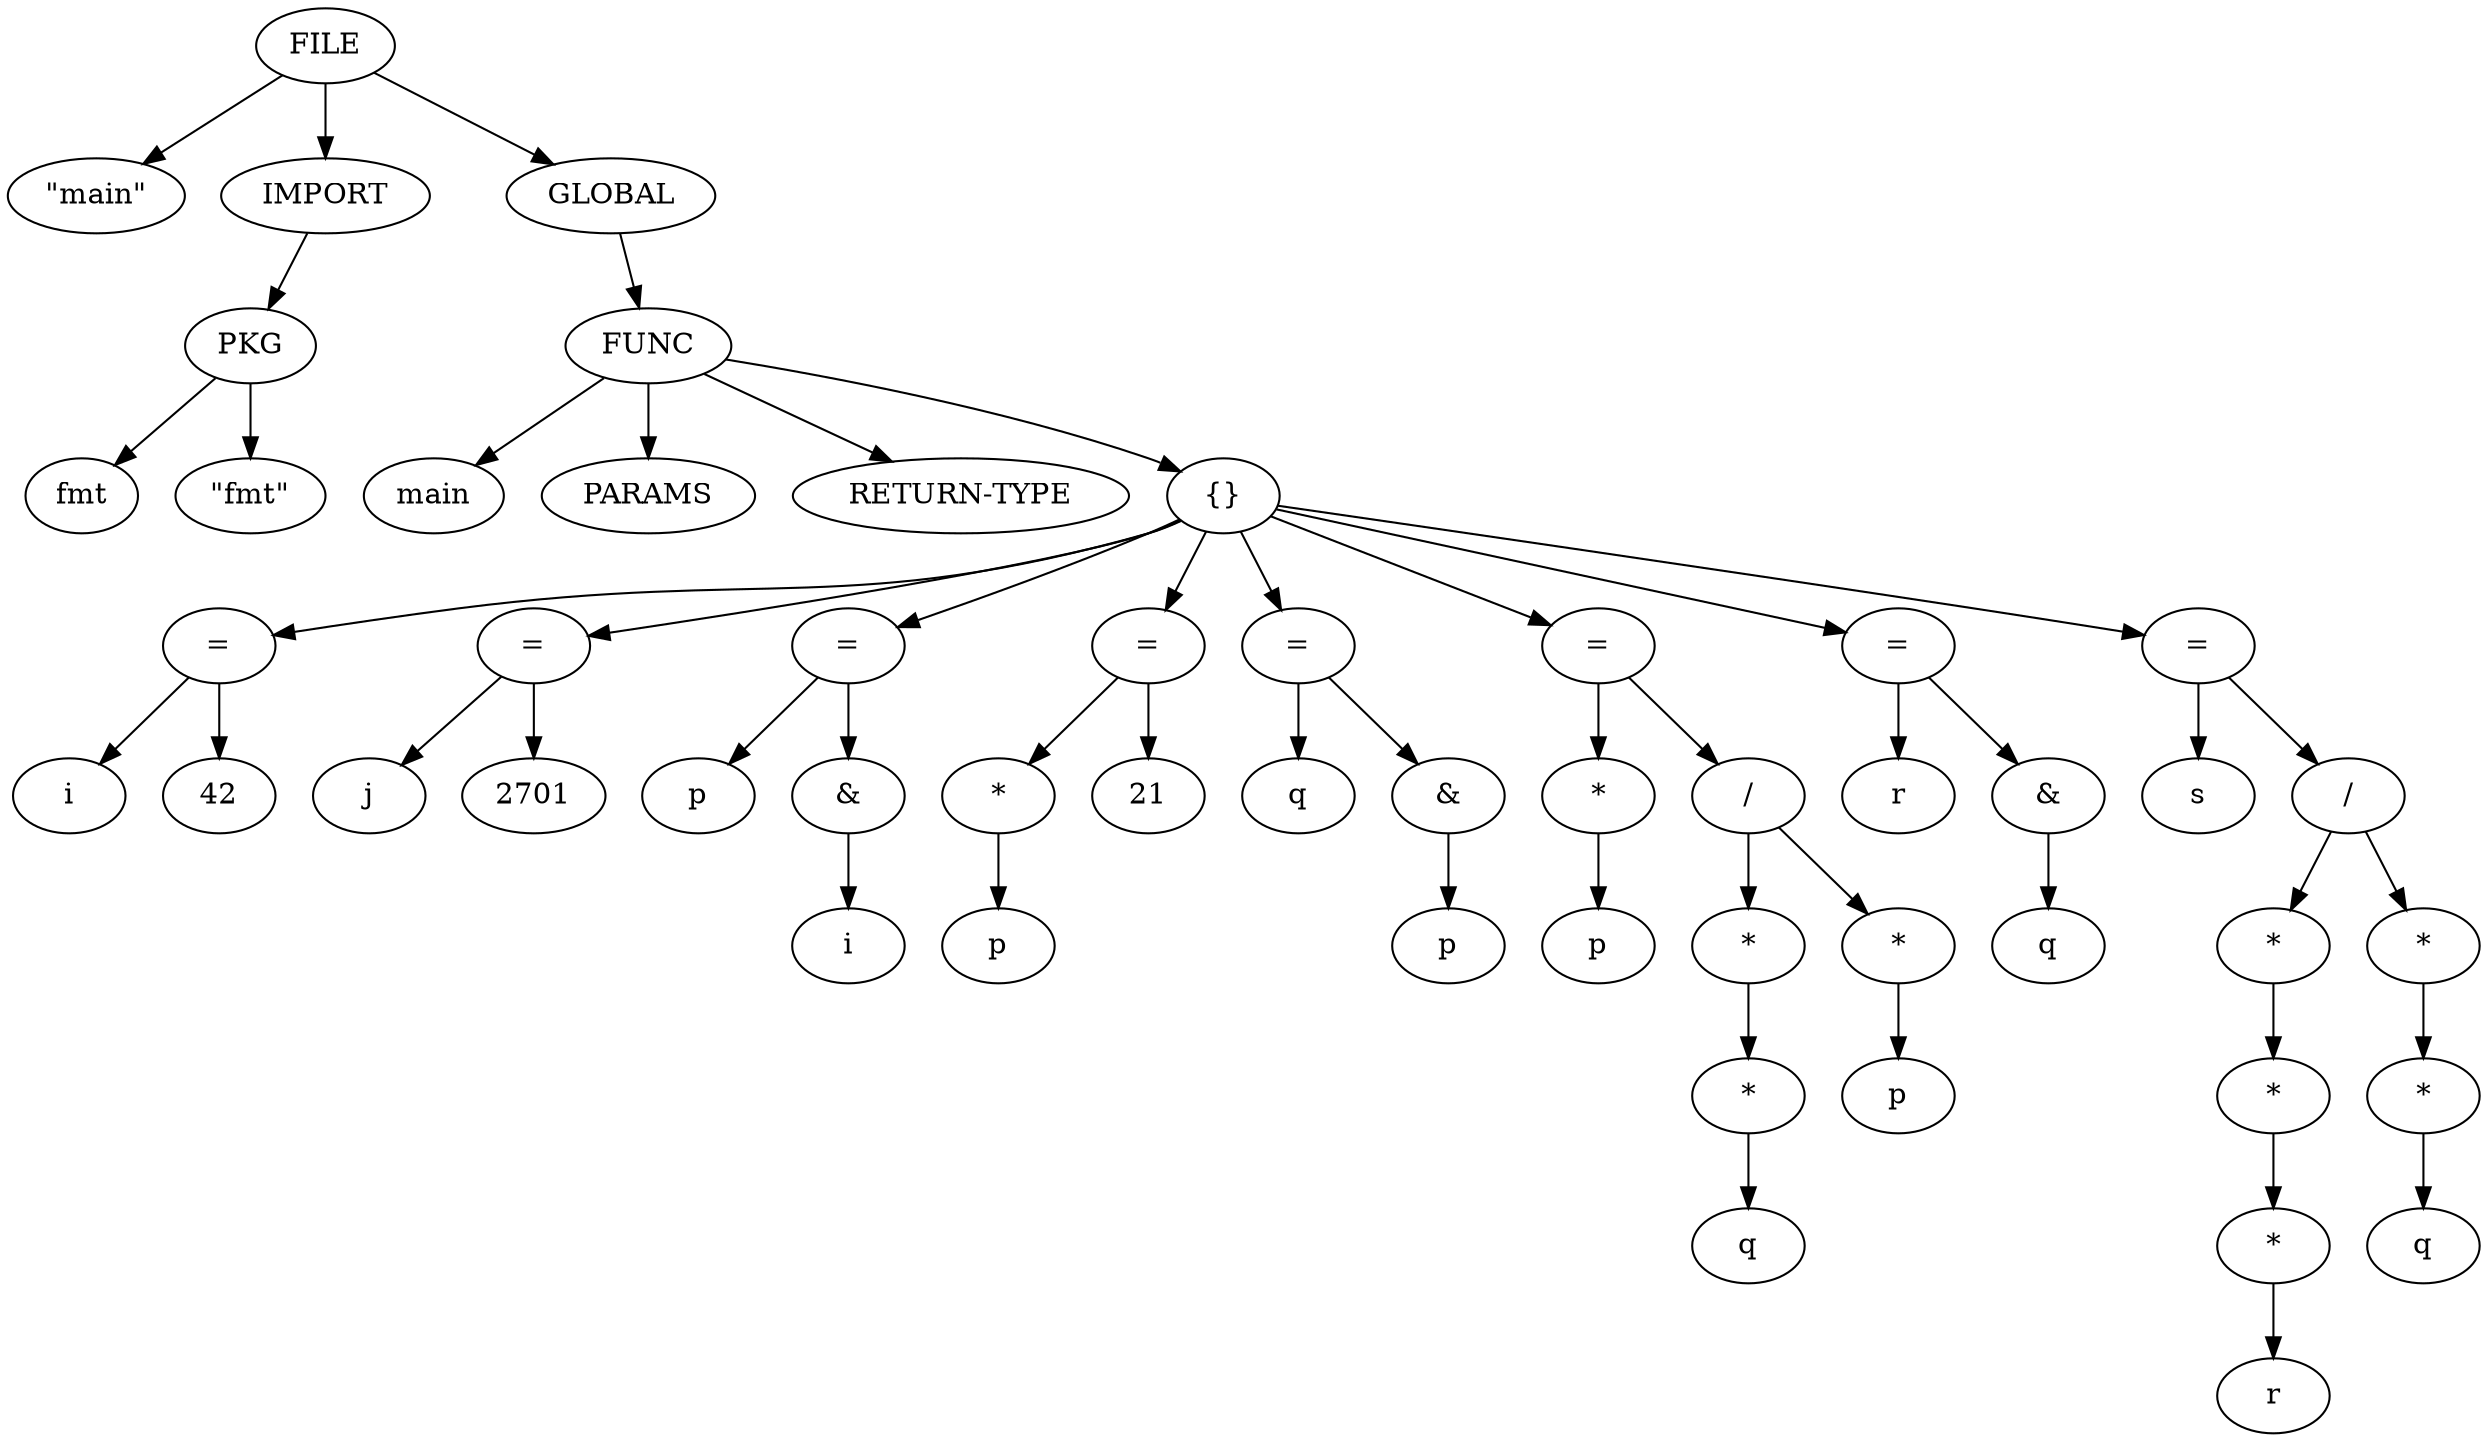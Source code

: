 digraph G {
	0 -> 1;
	0 -> 2;
	2 -> 3;
	3 -> 4;
	3 -> 5;
	0 -> 6;
	6 -> 7;
	7 -> 8;
	7 -> 9;
	7 -> 10;
	7 -> 11;
	11 -> 12;
	12 -> 13;
	12 -> 14;
	11 -> 15;
	15 -> 16;
	15 -> 17;
	11 -> 18;
	18 -> 19;
	18 -> 20;
	20 -> 21;
	11 -> 22;
	22 -> 23;
	23 -> 24;
	22 -> 25;
	11 -> 26;
	26 -> 27;
	26 -> 28;
	28 -> 29;
	11 -> 30;
	30 -> 31;
	31 -> 32;
	30 -> 33;
	33 -> 34;
	34 -> 35;
	35 -> 36;
	33 -> 37;
	37 -> 38;
	11 -> 39;
	39 -> 40;
	39 -> 41;
	41 -> 42;
	11 -> 43;
	43 -> 44;
	43 -> 45;
	45 -> 46;
	46 -> 47;
	47 -> 48;
	48 -> 49;
	45 -> 50;
	50 -> 51;
	51 -> 52;
	0 [label=FILE];	1 [label="\"main\""];	2 [label="IMPORT"];	3 [label="PKG"];	4 [label="fmt"];	5 [label="\"fmt\""];	6 [label="GLOBAL"];	7 [label="FUNC"];	8 [label="main"];	9 [label="PARAMS"];	10 [label="RETURN-TYPE"];	11 [label="{}"];	12 [label="="];	13 [label="i"];	14 [label="42"];	15 [label="="];	16 [label="j"];	17 [label="2701"];	18 [label="="];	19 [label="p"];	20 [label="&"];	21 [label="i"];	22 [label="="];	23 [label="*"];	24 [label="p"];	25 [label="21"];	26 [label="="];	27 [label="q"];	28 [label="&"];	29 [label="p"];	30 [label="="];	31 [label="*"];	32 [label="p"];	33 [label="/"];	34 [label="*"];	35 [label="*"];	36 [label="q"];	37 [label="*"];	38 [label="p"];	39 [label="="];	40 [label="r"];	41 [label="&"];	42 [label="q"];	43 [label="="];	44 [label="s"];	45 [label="/"];	46 [label="*"];	47 [label="*"];	48 [label="*"];	49 [label="r"];	50 [label="*"];	51 [label="*"];	52 [label="q"];
}